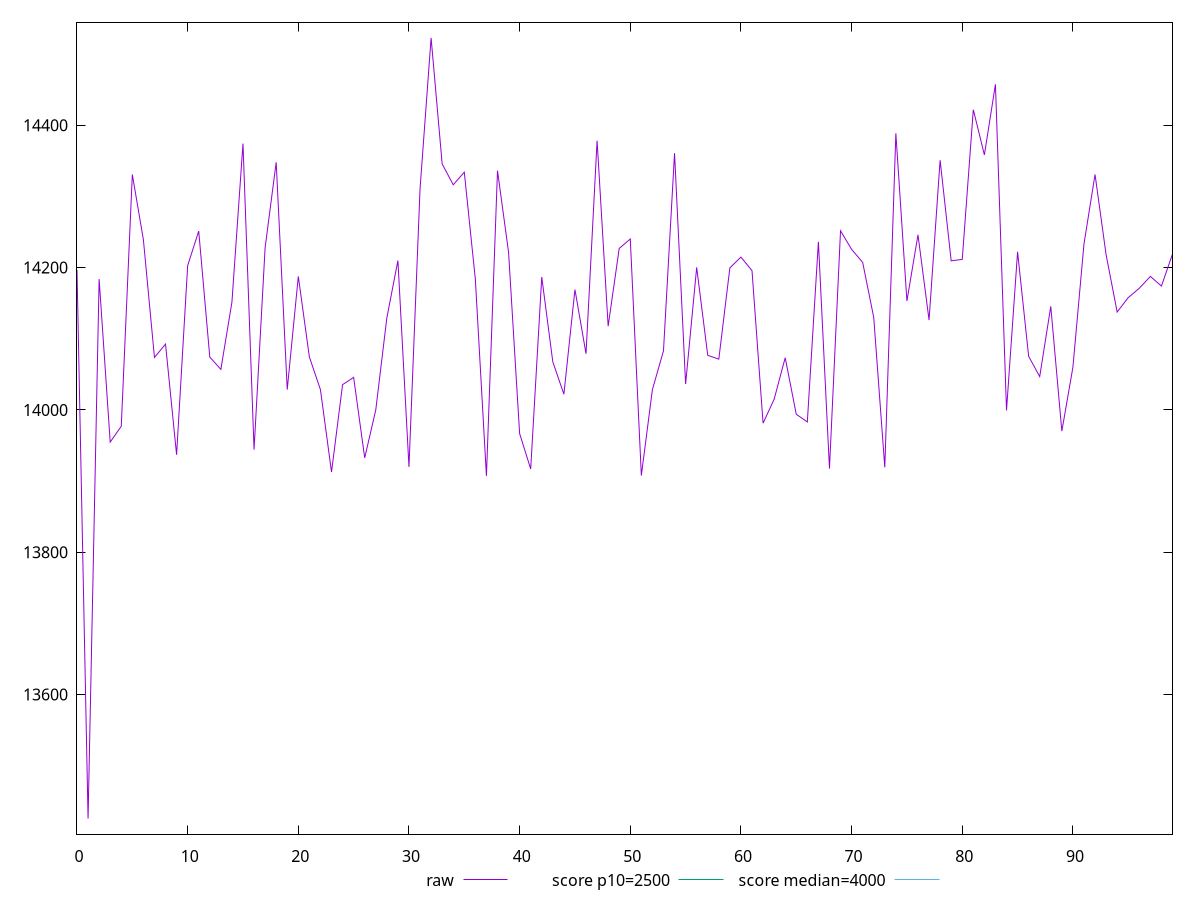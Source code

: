 reset

$raw <<EOF
0 14196.480500000001
1 13425.940000000002
2 14183.664000000004
3 13954.734
4 13977.016500000002
5 14330.637
6 14239.002499999999
7 14073.660999999996
8 14092.442000000003
9 13936.982000000002
10 14202.671999999999
11 14251.192000000003
12 14074.165
13 14056.878
14 14151.354000000007
15 14374.109999999997
16 13944.192499999997
17 14227.820500000005
18 14347.803
19 14028.500999999997
20 14187.534499999998
21 14074.2775
22 14028.384499999998
23 13912.735300000002
24 14035.468000000004
25 14045.626999999997
26 13932.6185
27 13999.915900000004
28 14129.168299999998
29 14209.772149999999
30 13919.891950000005
31 14310.424499999997
32 14522.558000000005
33 14345.513499999997
34 14316.204999999998
35 14333.933000000003
36 14183.213
37 13907.209499999997
38 14335.992500000004
39 14221.487899999998
40 13966.708499999995
41 13917.019500000002
42 14186.606500000002
43 14067.353
44 14022.040499999997
45 14168.996999999996
46 14078.882500000003
47 14378.267000000003
48 14117.582000000002
49 14226.8285
50 14240.074999999997
51 13907.830000000002
52 14028.585000000003
53 14082.913499999997
54 14360.518999999998
55 14036.338
56 14200.1462
57 14076.633499999998
58 14071.288999999997
59 14199.545
60 14214.592499999999
61 14195.6525
62 13981.311000000002
63 14014.985499999999
64 14073.199500000006
65 13993.807500000003
66 13983.038999999999
67 14236.035000000003
68 13917.565999999999
69 14251.558
70 14225.570000000003
71 14207.242199999997
72 14129.9165
73 13919.227850000001
74 14388.507000000001
75 14152.946499999998
76 14245.942000000003
77 14126.185999999998
78 14350.737000000001
79 14209.4228
80 14211.408199999998
81 14421.725999999999
82 14358.249499999998
83 14457.372999999996
84 13999.239999999998
85 14221.997999999998
86 14075.213999999996
87 14046.817999999997
88 14145.344200000003
89 13970.127999999997
90 14059.916300000003
91 14233.0485
92 14330.675000000003
93 14217.9323
94 14137.466650000002
95 14157.735499999995
96 14170.875500000002
97 14187.493000000002
98 14173.934500000001
99 14218.856049999999
EOF

set key outside below
set xrange [0:99]
set yrange [13404.007640000002:14544.490360000005]
set trange [13404.007640000002:14544.490360000005]
set terminal svg size 640, 500 enhanced background rgb 'white'
set output "report_00019_2021-02-10T18-14-37.922Z//largest-contentful-paint/samples/pages+cached/raw/values.svg"

plot $raw title "raw" with line, \
     2500 title "score p10=2500", \
     4000 title "score median=4000"

reset
